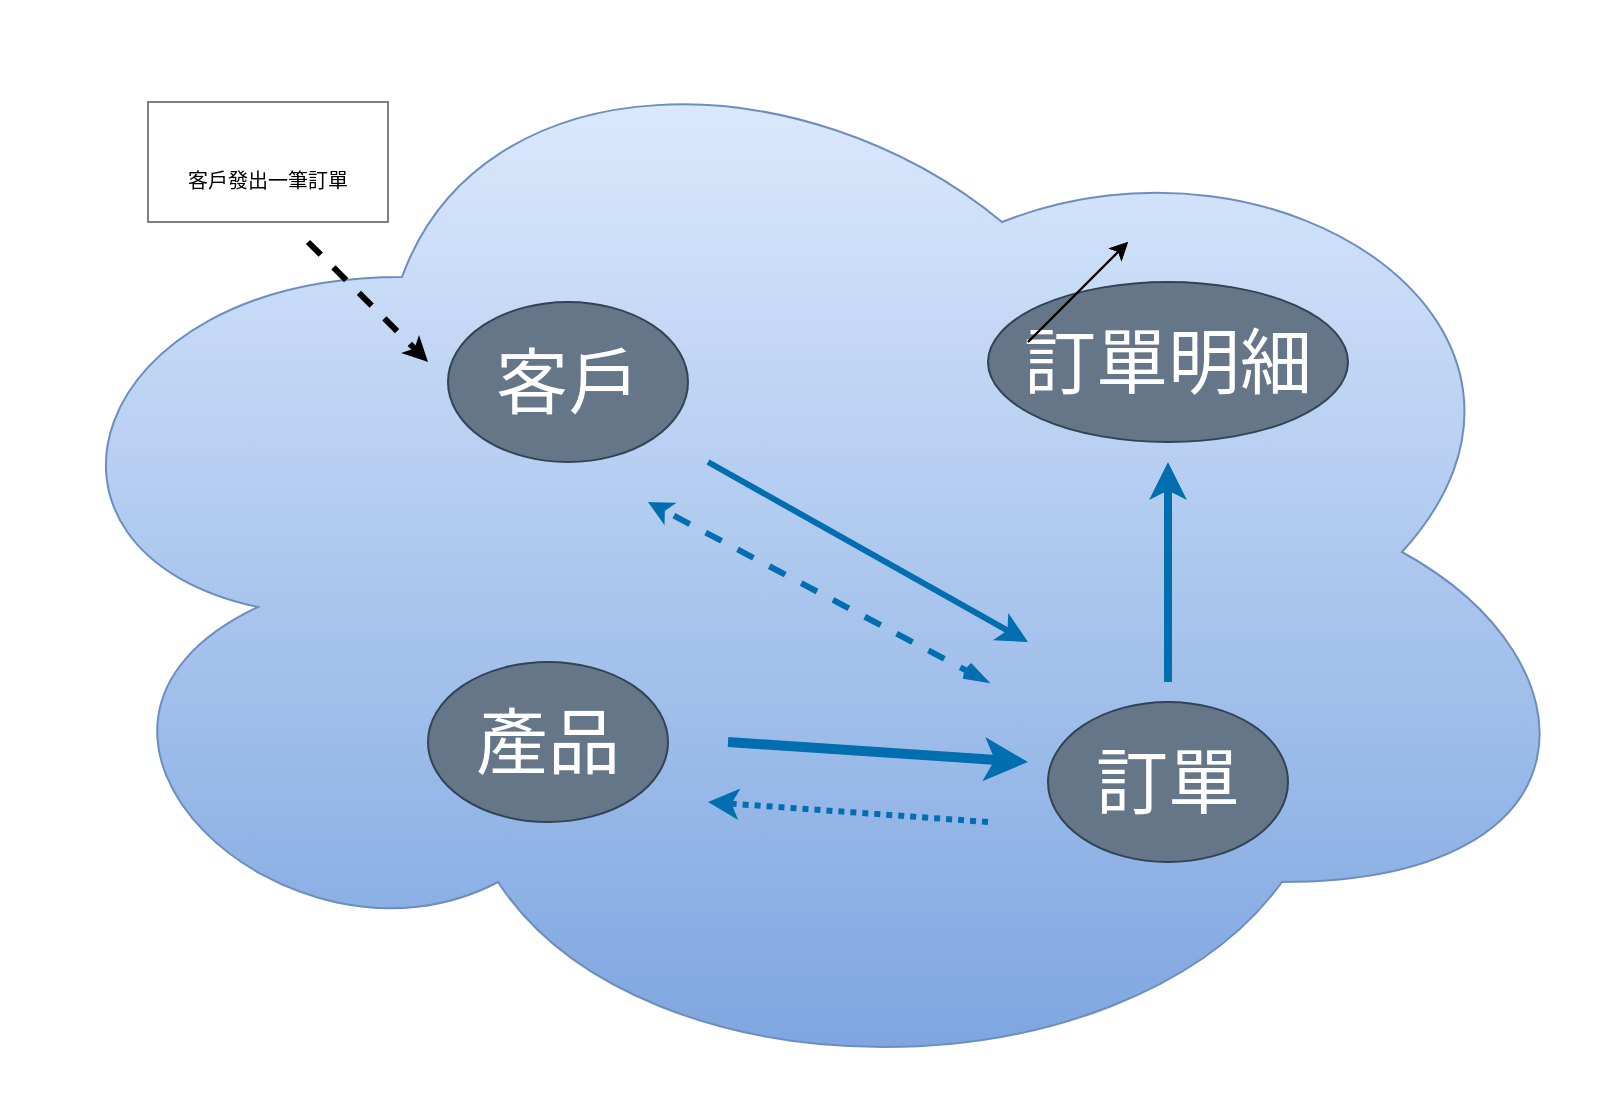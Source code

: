 <mxfile>
    <diagram id="R_47ssWtCxTVx28jfI7o" name="第1頁">
        <mxGraphModel dx="1130" dy="676" grid="1" gridSize="10" guides="1" tooltips="1" connect="1" arrows="1" fold="1" page="1" pageScale="1" pageWidth="827" pageHeight="1169" math="0" shadow="0">
            <root>
                <mxCell id="0"/>
                <mxCell id="1" parent="0"/>
                <mxCell id="2" value="" style="ellipse;shape=cloud;whiteSpace=wrap;html=1;movable=1;resizable=1;rotatable=1;deletable=1;editable=1;connectable=1;fillColor=#dae8fc;gradientColor=#7ea6e0;strokeColor=#6c8ebf;" vertex="1" parent="1">
                    <mxGeometry x="27" y="50" width="800" height="550" as="geometry"/>
                </mxCell>
                <mxCell id="3" value="&lt;font style=&quot;font-size: 36px;&quot;&gt;訂單&lt;/font&gt;" style="ellipse;whiteSpace=wrap;html=1;fillColor=#647687;fontColor=#ffffff;strokeColor=#314354;" vertex="1" parent="1">
                    <mxGeometry x="550" y="400" width="120" height="80" as="geometry"/>
                </mxCell>
                <mxCell id="4" value="&lt;font style=&quot;font-size: 36px;&quot;&gt;產品&lt;/font&gt;" style="ellipse;whiteSpace=wrap;html=1;fillColor=#647687;fontColor=#ffffff;strokeColor=#314354;" vertex="1" parent="1">
                    <mxGeometry x="240" y="380" width="120" height="80" as="geometry"/>
                </mxCell>
                <mxCell id="5" value="&lt;font style=&quot;font-size: 36px;&quot;&gt;客戶&lt;/font&gt;" style="ellipse;whiteSpace=wrap;html=1;strokeColor=#314354;fillColor=#647687;fontColor=#ffffff;" vertex="1" parent="1">
                    <mxGeometry x="250" y="200" width="120" height="80" as="geometry"/>
                </mxCell>
                <mxCell id="6" value="&lt;font style=&quot;font-size: 36px;&quot;&gt;訂單明細&lt;/font&gt;" style="ellipse;whiteSpace=wrap;html=1;fillColor=#647687;fontColor=#ffffff;strokeColor=#314354;" vertex="1" parent="1">
                    <mxGeometry x="520" y="190" width="180" height="80" as="geometry"/>
                </mxCell>
                <mxCell id="8" value="" style="endArrow=classic;html=1;fontSize=36;fillColor=#1ba1e2;strokeColor=#006EAF;strokeWidth=4;" edge="1" parent="1">
                    <mxGeometry width="50" height="50" relative="1" as="geometry">
                        <mxPoint x="610" y="390" as="sourcePoint"/>
                        <mxPoint x="610" y="280" as="targetPoint"/>
                    </mxGeometry>
                </mxCell>
                <mxCell id="9" value="" style="endArrow=classic;html=1;fontSize=36;" edge="1" parent="1">
                    <mxGeometry width="50" height="50" relative="1" as="geometry">
                        <mxPoint x="540" y="220" as="sourcePoint"/>
                        <mxPoint x="590" y="170" as="targetPoint"/>
                    </mxGeometry>
                </mxCell>
                <mxCell id="11" value="" style="endArrow=classic;html=1;fontSize=36;" edge="1" parent="1">
                    <mxGeometry width="50" height="50" relative="1" as="geometry">
                        <mxPoint x="540" y="220" as="sourcePoint"/>
                        <mxPoint x="590" y="170" as="targetPoint"/>
                    </mxGeometry>
                </mxCell>
                <mxCell id="13" value="" style="endArrow=classic;html=1;fontSize=36;fillColor=#1ba1e2;strokeColor=#006EAF;strokeWidth=5;" edge="1" parent="1">
                    <mxGeometry width="50" height="50" relative="1" as="geometry">
                        <mxPoint x="390" y="420" as="sourcePoint"/>
                        <mxPoint x="540" y="430" as="targetPoint"/>
                    </mxGeometry>
                </mxCell>
                <mxCell id="14" value="" style="endArrow=classic;html=1;strokeWidth=3;fontSize=36;fillColor=#1ba1e2;strokeColor=#006EAF;dashed=1;dashPattern=1 1;" edge="1" parent="1">
                    <mxGeometry width="50" height="50" relative="1" as="geometry">
                        <mxPoint x="520" y="460" as="sourcePoint"/>
                        <mxPoint x="380" y="450" as="targetPoint"/>
                    </mxGeometry>
                </mxCell>
                <mxCell id="16" value="" style="endArrow=classic;html=1;strokeWidth=3;fontSize=36;fillColor=#1ba1e2;strokeColor=#006EAF;" edge="1" parent="1">
                    <mxGeometry width="50" height="50" relative="1" as="geometry">
                        <mxPoint x="380" y="280" as="sourcePoint"/>
                        <mxPoint x="540" y="370" as="targetPoint"/>
                    </mxGeometry>
                </mxCell>
                <mxCell id="17" value="" style="endArrow=classic;html=1;strokeWidth=3;fontSize=36;fillColor=#1ba1e2;strokeColor=#006EAF;dashed=1;startArrow=openThin;startFill=0;endSize=3;" edge="1" parent="1">
                    <mxGeometry width="50" height="50" relative="1" as="geometry">
                        <mxPoint x="520" y="390" as="sourcePoint"/>
                        <mxPoint x="350" y="300" as="targetPoint"/>
                    </mxGeometry>
                </mxCell>
                <mxCell id="19" value="&lt;font style=&quot;font-size: 10px;&quot;&gt;客戶發出一筆訂單&lt;/font&gt;" style="rounded=0;whiteSpace=wrap;html=1;strokeColor=#808080;fontSize=36;" vertex="1" parent="1">
                    <mxGeometry x="100" y="100" width="120" height="60" as="geometry"/>
                </mxCell>
                <mxCell id="20" value="" style="endArrow=classic;html=1;dashed=1;strokeWidth=3;fontSize=10;endSize=3;" edge="1" parent="1">
                    <mxGeometry width="50" height="50" relative="1" as="geometry">
                        <mxPoint x="180" y="170" as="sourcePoint"/>
                        <mxPoint x="240" y="230" as="targetPoint"/>
                    </mxGeometry>
                </mxCell>
            </root>
        </mxGraphModel>
    </diagram>
</mxfile>
